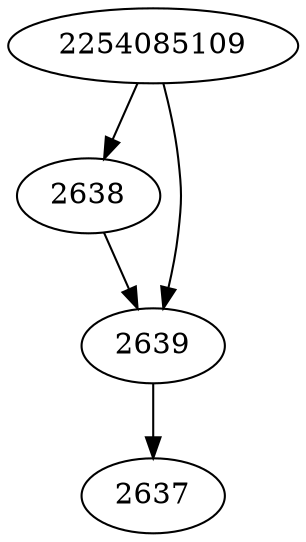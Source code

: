 strict digraph  {
2254085109;
2637;
2638;
2639;
2254085109 -> 2638;
2254085109 -> 2639;
2638 -> 2639;
2639 -> 2637;
}
